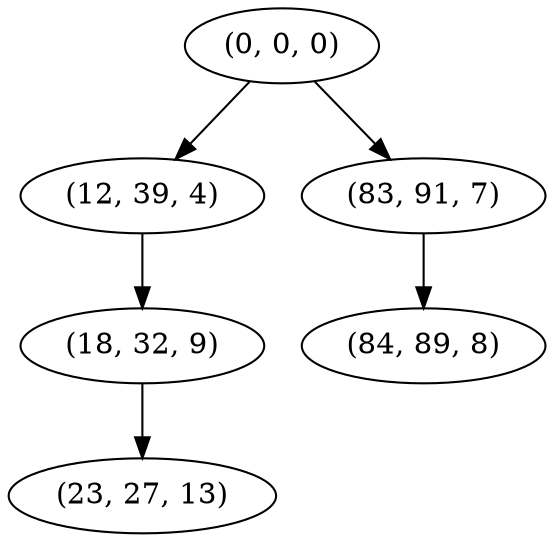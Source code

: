 digraph tree {
    "(0, 0, 0)";
    "(12, 39, 4)";
    "(18, 32, 9)";
    "(23, 27, 13)";
    "(83, 91, 7)";
    "(84, 89, 8)";
    "(0, 0, 0)" -> "(12, 39, 4)";
    "(0, 0, 0)" -> "(83, 91, 7)";
    "(12, 39, 4)" -> "(18, 32, 9)";
    "(18, 32, 9)" -> "(23, 27, 13)";
    "(83, 91, 7)" -> "(84, 89, 8)";
}
